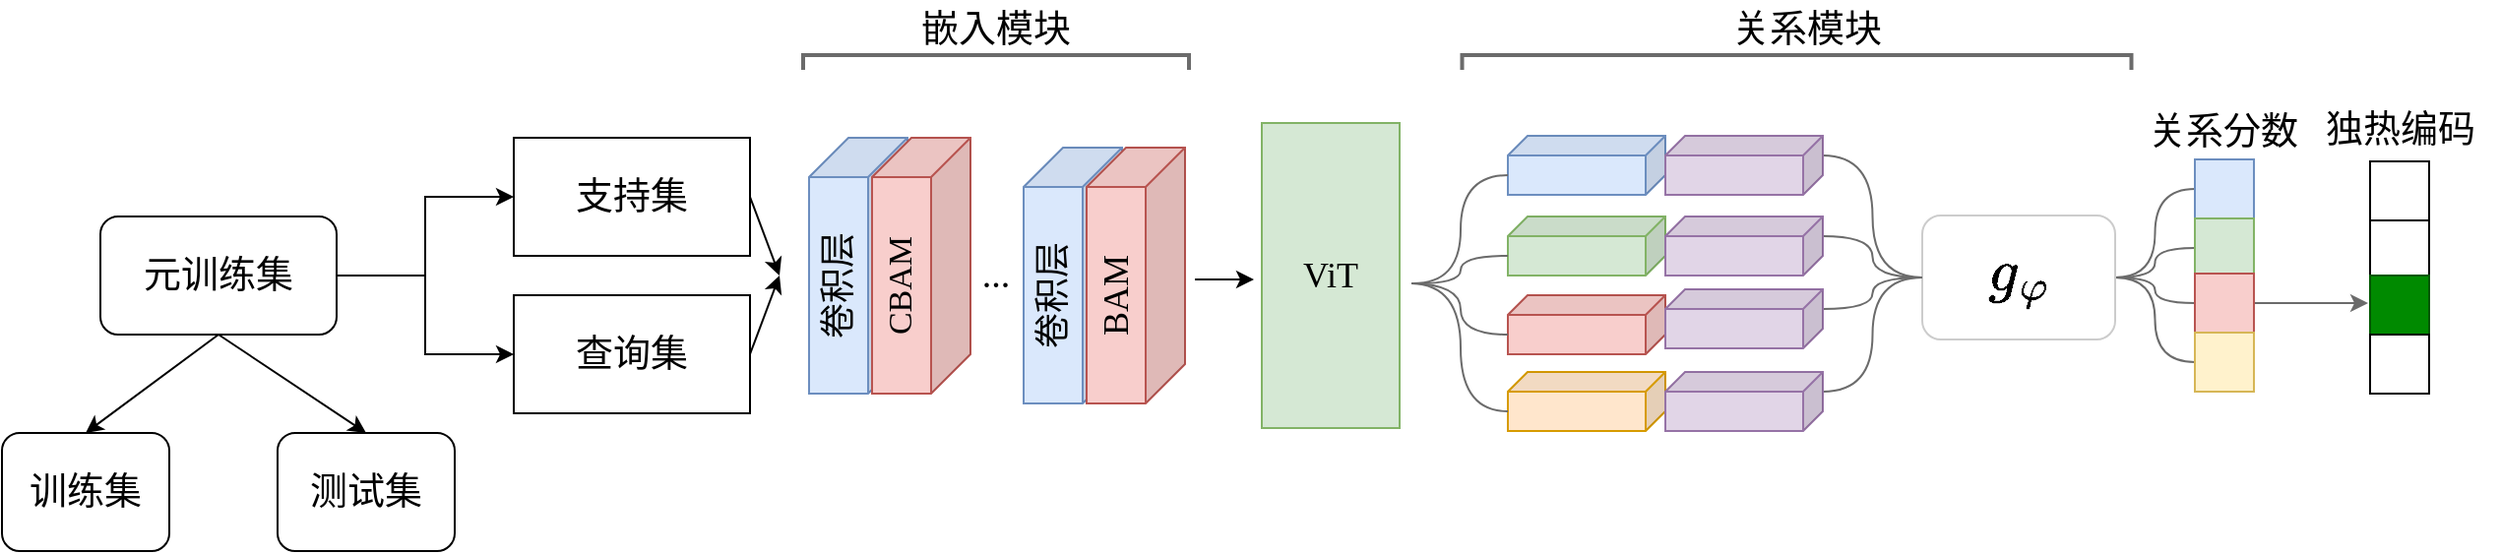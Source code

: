 <mxfile version="26.1.1">
  <diagram name="Page-1" id="2CbcEgXK2YOgZWxvckIo">
    <mxGraphModel dx="2071" dy="772" grid="1" gridSize="10" guides="1" tooltips="1" connect="1" arrows="1" fold="1" page="1" pageScale="1" pageWidth="850" pageHeight="1100" math="1" shadow="0">
      <root>
        <mxCell id="0" />
        <mxCell id="1" parent="0" />
        <mxCell id="3uHl7x6qHm_plDaVCpx7-4" style="rounded=0;orthogonalLoop=1;jettySize=auto;html=1;exitX=0.5;exitY=1;exitDx=0;exitDy=0;entryX=0.5;entryY=0;entryDx=0;entryDy=0;" edge="1" parent="1" source="3uHl7x6qHm_plDaVCpx7-1" target="3uHl7x6qHm_plDaVCpx7-2">
          <mxGeometry relative="1" as="geometry" />
        </mxCell>
        <mxCell id="3uHl7x6qHm_plDaVCpx7-5" style="rounded=0;orthogonalLoop=1;jettySize=auto;html=1;exitX=0.5;exitY=1;exitDx=0;exitDy=0;entryX=0.5;entryY=0;entryDx=0;entryDy=0;" edge="1" parent="1" source="3uHl7x6qHm_plDaVCpx7-1" target="3uHl7x6qHm_plDaVCpx7-3">
          <mxGeometry relative="1" as="geometry" />
        </mxCell>
        <mxCell id="3uHl7x6qHm_plDaVCpx7-11" style="edgeStyle=orthogonalEdgeStyle;rounded=0;orthogonalLoop=1;jettySize=auto;html=1;exitX=1;exitY=0.5;exitDx=0;exitDy=0;entryX=0;entryY=0.5;entryDx=0;entryDy=0;" edge="1" parent="1" source="3uHl7x6qHm_plDaVCpx7-1" target="3uHl7x6qHm_plDaVCpx7-8">
          <mxGeometry relative="1" as="geometry" />
        </mxCell>
        <mxCell id="3uHl7x6qHm_plDaVCpx7-12" style="edgeStyle=orthogonalEdgeStyle;rounded=0;orthogonalLoop=1;jettySize=auto;html=1;exitX=1;exitY=0.5;exitDx=0;exitDy=0;entryX=0;entryY=0.5;entryDx=0;entryDy=0;" edge="1" parent="1" source="3uHl7x6qHm_plDaVCpx7-1" target="3uHl7x6qHm_plDaVCpx7-10">
          <mxGeometry relative="1" as="geometry" />
        </mxCell>
        <mxCell id="3uHl7x6qHm_plDaVCpx7-1" value="元训练集" style="rounded=1;whiteSpace=wrap;html=1;fontFamily=SimSun;fontSize=19;" vertex="1" parent="1">
          <mxGeometry x="-360" y="290" width="120" height="60" as="geometry" />
        </mxCell>
        <mxCell id="3uHl7x6qHm_plDaVCpx7-2" value="训练集" style="rounded=1;whiteSpace=wrap;html=1;fontFamily=SimSun;fontSize=19;" vertex="1" parent="1">
          <mxGeometry x="-410" y="400" width="85" height="60" as="geometry" />
        </mxCell>
        <mxCell id="3uHl7x6qHm_plDaVCpx7-3" value="测试集" style="rounded=1;whiteSpace=wrap;html=1;fontFamily=SimSun;fontSize=19;" vertex="1" parent="1">
          <mxGeometry x="-270" y="400" width="90" height="60" as="geometry" />
        </mxCell>
        <mxCell id="3uHl7x6qHm_plDaVCpx7-20" style="rounded=0;orthogonalLoop=1;jettySize=auto;html=1;exitX=1;exitY=0.5;exitDx=0;exitDy=0;entryX=0;entryY=0.5;entryDx=0;entryDy=0;" edge="1" parent="1" source="3uHl7x6qHm_plDaVCpx7-8">
          <mxGeometry relative="1" as="geometry">
            <mxPoint x="-15" y="320" as="targetPoint" />
          </mxGeometry>
        </mxCell>
        <mxCell id="3uHl7x6qHm_plDaVCpx7-8" value="支持集" style="rounded=0;whiteSpace=wrap;html=1;fontFamily=SimSun;fontSize=19;" vertex="1" parent="1">
          <mxGeometry x="-150" y="250" width="120" height="60" as="geometry" />
        </mxCell>
        <mxCell id="3uHl7x6qHm_plDaVCpx7-21" style="rounded=0;orthogonalLoop=1;jettySize=auto;html=1;exitX=1;exitY=0.5;exitDx=0;exitDy=0;entryX=0;entryY=0.5;entryDx=0;entryDy=0;" edge="1" parent="1" source="3uHl7x6qHm_plDaVCpx7-10">
          <mxGeometry relative="1" as="geometry">
            <mxPoint x="-15" y="320" as="targetPoint" />
          </mxGeometry>
        </mxCell>
        <mxCell id="3uHl7x6qHm_plDaVCpx7-10" value="查询集" style="rounded=0;whiteSpace=wrap;html=1;fontFamily=SimSun;fontSize=19;" vertex="1" parent="1">
          <mxGeometry x="-150" y="330" width="120" height="60" as="geometry" />
        </mxCell>
        <mxCell id="3uHl7x6qHm_plDaVCpx7-13" value="&lt;font face=&quot;SimSun&quot;&gt;卷积层&lt;/font&gt;" style="shape=cube;whiteSpace=wrap;html=1;boundedLbl=1;backgroundOutline=1;darkOpacity=0.05;darkOpacity2=0.1;flipH=1;fillColor=#dae8fc;strokeColor=#6c8ebf;horizontal=0;fontSize=18;" vertex="1" parent="1">
          <mxGeometry y="250" width="50" height="130" as="geometry" />
        </mxCell>
        <mxCell id="3uHl7x6qHm_plDaVCpx7-15" value="CBAM" style="shape=cube;whiteSpace=wrap;html=1;boundedLbl=1;backgroundOutline=1;darkOpacity=0.05;darkOpacity2=0.1;flipH=1;fillColor=#f8cecc;strokeColor=#b85450;horizontal=0;fontFamily=Times New Roman;fontSize=17;" vertex="1" parent="1">
          <mxGeometry x="32" y="250" width="50" height="130" as="geometry" />
        </mxCell>
        <mxCell id="3uHl7x6qHm_plDaVCpx7-16" value="..." style="text;html=1;align=center;verticalAlign=middle;whiteSpace=wrap;rounded=0;fontFamily=Times New Roman;fontSize=19;" vertex="1" parent="1">
          <mxGeometry x="65" y="305" width="60" height="30" as="geometry" />
        </mxCell>
        <mxCell id="3uHl7x6qHm_plDaVCpx7-17" value="&lt;span style=&quot;font-family: SimSun; font-size: 18px;&quot;&gt;卷积层&lt;/span&gt;" style="shape=cube;whiteSpace=wrap;html=1;boundedLbl=1;backgroundOutline=1;darkOpacity=0.05;darkOpacity2=0.1;flipH=1;fillColor=#dae8fc;strokeColor=#6c8ebf;horizontal=0;" vertex="1" parent="1">
          <mxGeometry x="109" y="255" width="50" height="130" as="geometry" />
        </mxCell>
        <mxCell id="3uHl7x6qHm_plDaVCpx7-18" value="BAM" style="shape=cube;whiteSpace=wrap;html=1;boundedLbl=1;backgroundOutline=1;darkOpacity=0.05;darkOpacity2=0.1;flipH=1;fillColor=#f8cecc;strokeColor=#b85450;horizontal=0;fontSize=18;fontFamily=Times New Roman;" vertex="1" parent="1">
          <mxGeometry x="141" y="255" width="50" height="130" as="geometry" />
        </mxCell>
        <mxCell id="3uHl7x6qHm_plDaVCpx7-22" value="嵌入模块" style="text;html=1;align=center;verticalAlign=middle;whiteSpace=wrap;rounded=0;fontFamily=SimSun;fontSize=19;" vertex="1" parent="1">
          <mxGeometry x="36.25" y="180" width="117.5" height="30" as="geometry" />
        </mxCell>
        <mxCell id="3uHl7x6qHm_plDaVCpx7-23" value="&lt;font face=&quot;Times New Roman&quot; style=&quot;font-size: 18px;&quot;&gt;ViT&lt;/font&gt;" style="rounded=0;whiteSpace=wrap;html=1;fillColor=#d5e8d4;strokeColor=#82b366;" vertex="1" parent="1">
          <mxGeometry x="230" y="242.5" width="70" height="155" as="geometry" />
        </mxCell>
        <mxCell id="3uHl7x6qHm_plDaVCpx7-25" value="" style="endArrow=classic;html=1;rounded=0;" edge="1" parent="1">
          <mxGeometry width="50" height="50" relative="1" as="geometry">
            <mxPoint x="196" y="322" as="sourcePoint" />
            <mxPoint x="226" y="322" as="targetPoint" />
          </mxGeometry>
        </mxCell>
        <mxCell id="3uHl7x6qHm_plDaVCpx7-26" style="edgeStyle=orthogonalEdgeStyle;rounded=0;orthogonalLoop=1;jettySize=auto;html=1;exitX=0.5;exitY=0;exitDx=0;exitDy=0;entryX=0.5;entryY=1;entryDx=0;entryDy=0;endArrow=none;startFill=0;curved=1;strokeColor=#6B6B6B;" edge="1" parent="1" source="3uHl7x6qHm_plDaVCpx7-30" target="3uHl7x6qHm_plDaVCpx7-48">
          <mxGeometry relative="1" as="geometry" />
        </mxCell>
        <mxCell id="3uHl7x6qHm_plDaVCpx7-27" style="edgeStyle=orthogonalEdgeStyle;rounded=0;orthogonalLoop=1;jettySize=auto;html=1;exitX=0.5;exitY=0;exitDx=0;exitDy=0;entryX=0.5;entryY=1;entryDx=0;entryDy=0;strokeColor=#6B6B6B;endArrow=none;startFill=0;curved=1;" edge="1" parent="1" source="3uHl7x6qHm_plDaVCpx7-30" target="3uHl7x6qHm_plDaVCpx7-49">
          <mxGeometry relative="1" as="geometry" />
        </mxCell>
        <mxCell id="3uHl7x6qHm_plDaVCpx7-28" style="edgeStyle=orthogonalEdgeStyle;rounded=0;orthogonalLoop=1;jettySize=auto;html=1;exitX=0.5;exitY=0;exitDx=0;exitDy=0;curved=1;strokeColor=#6B6B6B;endArrow=none;startFill=0;" edge="1" parent="1" source="3uHl7x6qHm_plDaVCpx7-30" target="3uHl7x6qHm_plDaVCpx7-51">
          <mxGeometry relative="1" as="geometry" />
        </mxCell>
        <mxCell id="3uHl7x6qHm_plDaVCpx7-29" style="edgeStyle=orthogonalEdgeStyle;rounded=0;orthogonalLoop=1;jettySize=auto;html=1;exitX=0.5;exitY=0;exitDx=0;exitDy=0;entryX=0.5;entryY=1;entryDx=0;entryDy=0;curved=1;strokeColor=#6B6B6B;endArrow=none;startFill=0;" edge="1" parent="1" source="3uHl7x6qHm_plDaVCpx7-30" target="3uHl7x6qHm_plDaVCpx7-52">
          <mxGeometry relative="1" as="geometry" />
        </mxCell>
        <mxCell id="3uHl7x6qHm_plDaVCpx7-30" value="" style="rounded=1;whiteSpace=wrap;html=1;rotation=90;strokeColor=#CCCCCC;" vertex="1" parent="1">
          <mxGeometry x="583" y="272" width="63" height="98" as="geometry" />
        </mxCell>
        <mxCell id="3uHl7x6qHm_plDaVCpx7-31" value="\(g_\varphi\)" style="text;html=1;align=center;verticalAlign=middle;whiteSpace=wrap;rounded=0;fontFamily=Times New Roman;fontSize=30;" vertex="1" parent="1">
          <mxGeometry x="591.75" y="308" width="45.5" height="20" as="geometry" />
        </mxCell>
        <mxCell id="3uHl7x6qHm_plDaVCpx7-32" value="" style="shape=cube;whiteSpace=wrap;html=1;boundedLbl=1;backgroundOutline=1;darkOpacity=0.05;darkOpacity2=0.1;flipV=0;flipH=1;size=10;fillColor=#dae8fc;strokeColor=#6c8ebf;" vertex="1" parent="1">
          <mxGeometry x="355" y="249" width="80" height="30" as="geometry" />
        </mxCell>
        <mxCell id="3uHl7x6qHm_plDaVCpx7-33" value="" style="shape=cube;whiteSpace=wrap;html=1;boundedLbl=1;backgroundOutline=1;darkOpacity=0.05;darkOpacity2=0.1;flipV=0;flipH=1;size=10;fillColor=#d5e8d4;strokeColor=#82b366;" vertex="1" parent="1">
          <mxGeometry x="355" y="290" width="80" height="30" as="geometry" />
        </mxCell>
        <mxCell id="3uHl7x6qHm_plDaVCpx7-34" value="" style="shape=cube;whiteSpace=wrap;html=1;boundedLbl=1;backgroundOutline=1;darkOpacity=0.05;darkOpacity2=0.1;flipV=0;flipH=1;size=10;fillColor=#f8cecc;strokeColor=#b85450;" vertex="1" parent="1">
          <mxGeometry x="355" y="330" width="80" height="30" as="geometry" />
        </mxCell>
        <mxCell id="3uHl7x6qHm_plDaVCpx7-35" value="" style="shape=cube;whiteSpace=wrap;html=1;boundedLbl=1;backgroundOutline=1;darkOpacity=0.05;darkOpacity2=0.1;flipV=0;flipH=1;size=10;fillColor=#ffe6cc;strokeColor=#d79b00;" vertex="1" parent="1">
          <mxGeometry x="355" y="369" width="80" height="30" as="geometry" />
        </mxCell>
        <mxCell id="3uHl7x6qHm_plDaVCpx7-36" style="edgeStyle=orthogonalEdgeStyle;rounded=0;orthogonalLoop=1;jettySize=auto;html=1;exitX=0;exitY=0;exitDx=0;exitDy=10;exitPerimeter=0;entryX=0.5;entryY=1;entryDx=0;entryDy=0;curved=1;strokeColor=#6B6B6B;endArrow=none;startFill=0;" edge="1" parent="1" source="3uHl7x6qHm_plDaVCpx7-37" target="3uHl7x6qHm_plDaVCpx7-30">
          <mxGeometry relative="1" as="geometry" />
        </mxCell>
        <mxCell id="3uHl7x6qHm_plDaVCpx7-37" value="" style="shape=cube;whiteSpace=wrap;html=1;boundedLbl=1;backgroundOutline=1;darkOpacity=0.05;darkOpacity2=0.1;flipV=0;flipH=1;size=10;fillColor=#e1d5e7;strokeColor=#9673a6;" vertex="1" parent="1">
          <mxGeometry x="435" y="249" width="80" height="30" as="geometry" />
        </mxCell>
        <mxCell id="3uHl7x6qHm_plDaVCpx7-38" style="edgeStyle=orthogonalEdgeStyle;rounded=0;orthogonalLoop=1;jettySize=auto;html=1;exitX=0;exitY=0;exitDx=0;exitDy=10;exitPerimeter=0;entryX=0.5;entryY=1;entryDx=0;entryDy=0;curved=1;endArrow=none;startFill=0;strokeColor=#6B6B6B;" edge="1" parent="1" source="3uHl7x6qHm_plDaVCpx7-39" target="3uHl7x6qHm_plDaVCpx7-30">
          <mxGeometry relative="1" as="geometry" />
        </mxCell>
        <mxCell id="3uHl7x6qHm_plDaVCpx7-39" value="" style="shape=cube;whiteSpace=wrap;html=1;boundedLbl=1;backgroundOutline=1;darkOpacity=0.05;darkOpacity2=0.1;flipV=0;flipH=1;size=10;fillColor=#e1d5e7;strokeColor=#9673a6;" vertex="1" parent="1">
          <mxGeometry x="435" y="290" width="80" height="30" as="geometry" />
        </mxCell>
        <mxCell id="3uHl7x6qHm_plDaVCpx7-40" style="edgeStyle=orthogonalEdgeStyle;rounded=0;orthogonalLoop=1;jettySize=auto;html=1;exitX=0;exitY=0;exitDx=0;exitDy=10;exitPerimeter=0;entryX=0.5;entryY=1;entryDx=0;entryDy=0;endArrow=none;startFill=0;curved=1;strokeColor=#6B6B6B;" edge="1" parent="1" source="3uHl7x6qHm_plDaVCpx7-41" target="3uHl7x6qHm_plDaVCpx7-30">
          <mxGeometry relative="1" as="geometry" />
        </mxCell>
        <mxCell id="3uHl7x6qHm_plDaVCpx7-41" value="" style="shape=cube;whiteSpace=wrap;html=1;boundedLbl=1;backgroundOutline=1;darkOpacity=0.05;darkOpacity2=0.1;flipV=0;flipH=1;size=10;fillColor=#e1d5e7;strokeColor=#9673a6;" vertex="1" parent="1">
          <mxGeometry x="435" y="327" width="80" height="30" as="geometry" />
        </mxCell>
        <mxCell id="3uHl7x6qHm_plDaVCpx7-42" style="edgeStyle=orthogonalEdgeStyle;rounded=0;orthogonalLoop=1;jettySize=auto;html=1;exitX=0;exitY=0;exitDx=0;exitDy=10;exitPerimeter=0;entryX=0.5;entryY=1;entryDx=0;entryDy=0;curved=1;endArrow=none;startFill=0;strokeColor=#6B6B6B;" edge="1" parent="1" source="3uHl7x6qHm_plDaVCpx7-43" target="3uHl7x6qHm_plDaVCpx7-30">
          <mxGeometry relative="1" as="geometry" />
        </mxCell>
        <mxCell id="3uHl7x6qHm_plDaVCpx7-43" value="" style="shape=cube;whiteSpace=wrap;html=1;boundedLbl=1;backgroundOutline=1;darkOpacity=0.05;darkOpacity2=0.1;flipV=0;flipH=1;size=10;fillColor=#e1d5e7;strokeColor=#9673a6;" vertex="1" parent="1">
          <mxGeometry x="435" y="369" width="80" height="30" as="geometry" />
        </mxCell>
        <mxCell id="3uHl7x6qHm_plDaVCpx7-44" style="edgeStyle=orthogonalEdgeStyle;rounded=0;orthogonalLoop=1;jettySize=auto;html=1;exitX=0.5;exitY=0;exitDx=0;exitDy=0;entryX=0;entryY=0;entryDx=80;entryDy=20;entryPerimeter=0;endArrow=none;startFill=0;curved=1;strokeColor=#6B6B6B;" edge="1" parent="1" target="3uHl7x6qHm_plDaVCpx7-32">
          <mxGeometry relative="1" as="geometry">
            <mxPoint x="306" y="324" as="sourcePoint" />
          </mxGeometry>
        </mxCell>
        <mxCell id="3uHl7x6qHm_plDaVCpx7-45" style="edgeStyle=orthogonalEdgeStyle;rounded=0;orthogonalLoop=1;jettySize=auto;html=1;exitX=0.5;exitY=0;exitDx=0;exitDy=0;entryX=0;entryY=0;entryDx=80;entryDy=20;entryPerimeter=0;endArrow=none;startFill=0;curved=1;strokeColor=#6B6B6B;" edge="1" parent="1" target="3uHl7x6qHm_plDaVCpx7-33">
          <mxGeometry relative="1" as="geometry">
            <mxPoint x="306" y="324" as="sourcePoint" />
          </mxGeometry>
        </mxCell>
        <mxCell id="3uHl7x6qHm_plDaVCpx7-46" style="edgeStyle=orthogonalEdgeStyle;rounded=0;orthogonalLoop=1;jettySize=auto;html=1;exitX=0.5;exitY=0;exitDx=0;exitDy=0;entryX=0;entryY=0;entryDx=80;entryDy=20;entryPerimeter=0;curved=1;endArrow=none;startFill=0;strokeColor=#6B6B6B;" edge="1" parent="1" target="3uHl7x6qHm_plDaVCpx7-34">
          <mxGeometry relative="1" as="geometry">
            <mxPoint x="306" y="324" as="sourcePoint" />
          </mxGeometry>
        </mxCell>
        <mxCell id="3uHl7x6qHm_plDaVCpx7-47" style="edgeStyle=orthogonalEdgeStyle;rounded=0;orthogonalLoop=1;jettySize=auto;html=1;exitX=0.5;exitY=0;exitDx=0;exitDy=0;entryX=0;entryY=0;entryDx=80;entryDy=20;entryPerimeter=0;curved=1;endArrow=none;startFill=0;strokeColor=#6B6B6B;" edge="1" parent="1" target="3uHl7x6qHm_plDaVCpx7-35">
          <mxGeometry relative="1" as="geometry">
            <mxPoint x="306" y="324" as="sourcePoint" />
          </mxGeometry>
        </mxCell>
        <mxCell id="3uHl7x6qHm_plDaVCpx7-48" value="" style="rounded=0;whiteSpace=wrap;html=1;rotation=90;fillColor=#dae8fc;strokeColor=#6c8ebf;" vertex="1" parent="1">
          <mxGeometry x="704" y="261" width="30" height="30" as="geometry" />
        </mxCell>
        <mxCell id="3uHl7x6qHm_plDaVCpx7-49" value="" style="rounded=0;whiteSpace=wrap;html=1;rotation=90;fillColor=#d5e8d4;strokeColor=#82b366;" vertex="1" parent="1">
          <mxGeometry x="704" y="291" width="30" height="30" as="geometry" />
        </mxCell>
        <mxCell id="3uHl7x6qHm_plDaVCpx7-50" style="rounded=0;orthogonalLoop=1;jettySize=auto;html=1;exitX=0.5;exitY=0;exitDx=0;exitDy=0;strokeColor=#6B6B6B;" edge="1" parent="1" source="3uHl7x6qHm_plDaVCpx7-51">
          <mxGeometry relative="1" as="geometry">
            <mxPoint x="792" y="334" as="targetPoint" />
          </mxGeometry>
        </mxCell>
        <mxCell id="3uHl7x6qHm_plDaVCpx7-51" value="" style="rounded=0;whiteSpace=wrap;html=1;rotation=90;fillColor=#f8cecc;strokeColor=#b85450;" vertex="1" parent="1">
          <mxGeometry x="704" y="319" width="30" height="30" as="geometry" />
        </mxCell>
        <mxCell id="3uHl7x6qHm_plDaVCpx7-52" value="" style="rounded=0;whiteSpace=wrap;html=1;rotation=90;fillColor=#fff2cc;strokeColor=#d6b656;" vertex="1" parent="1">
          <mxGeometry x="704" y="349" width="30" height="30" as="geometry" />
        </mxCell>
        <mxCell id="3uHl7x6qHm_plDaVCpx7-53" value="关系分数" style="text;html=1;align=center;verticalAlign=middle;resizable=0;points=[];autosize=1;strokeColor=none;fillColor=none;fontFamily=SimSun;fontSize=19;" vertex="1" parent="1">
          <mxGeometry x="668" y="227" width="100" height="40" as="geometry" />
        </mxCell>
        <mxCell id="3uHl7x6qHm_plDaVCpx7-54" value="" style="rounded=0;whiteSpace=wrap;html=1;rotation=90;" vertex="1" parent="1">
          <mxGeometry x="793" y="262" width="30" height="30" as="geometry" />
        </mxCell>
        <mxCell id="3uHl7x6qHm_plDaVCpx7-55" value="" style="rounded=0;whiteSpace=wrap;html=1;rotation=90;" vertex="1" parent="1">
          <mxGeometry x="793" y="292" width="30" height="30" as="geometry" />
        </mxCell>
        <mxCell id="3uHl7x6qHm_plDaVCpx7-56" value="" style="rounded=0;whiteSpace=wrap;html=1;rotation=90;fillColor=#008a00;strokeColor=#005700;fontColor=#ffffff;" vertex="1" parent="1">
          <mxGeometry x="793" y="320" width="30" height="30" as="geometry" />
        </mxCell>
        <mxCell id="3uHl7x6qHm_plDaVCpx7-57" value="" style="rounded=0;whiteSpace=wrap;html=1;rotation=90;" vertex="1" parent="1">
          <mxGeometry x="793" y="350" width="30" height="30" as="geometry" />
        </mxCell>
        <mxCell id="3uHl7x6qHm_plDaVCpx7-58" value="独热编码" style="text;html=1;align=center;verticalAlign=middle;resizable=0;points=[];autosize=1;strokeColor=none;fillColor=none;fontFamily=SimSun;fontSize=19;" vertex="1" parent="1">
          <mxGeometry x="758" y="226" width="100" height="40" as="geometry" />
        </mxCell>
        <mxCell id="3uHl7x6qHm_plDaVCpx7-59" value="" style="strokeWidth=2;html=1;shape=mxgraph.flowchart.annotation_1;align=left;pointerEvents=1;rotation=90;strokeColor=#6B6B6B;" vertex="1" parent="1">
          <mxGeometry x="91.25" y="113.81" width="7.5" height="196" as="geometry" />
        </mxCell>
        <mxCell id="3uHl7x6qHm_plDaVCpx7-60" value="" style="strokeWidth=2;html=1;shape=mxgraph.flowchart.annotation_1;align=left;pointerEvents=1;rotation=90;strokeColor=#6B6B6B;" vertex="1" parent="1">
          <mxGeometry x="498" y="41.81" width="7.5" height="340" as="geometry" />
        </mxCell>
        <mxCell id="3uHl7x6qHm_plDaVCpx7-62" value="关系模块" style="text;html=1;align=center;verticalAlign=middle;whiteSpace=wrap;rounded=0;fontFamily=SimSun;fontSize=19;" vertex="1" parent="1">
          <mxGeometry x="448" y="180" width="117.5" height="30" as="geometry" />
        </mxCell>
      </root>
    </mxGraphModel>
  </diagram>
</mxfile>
